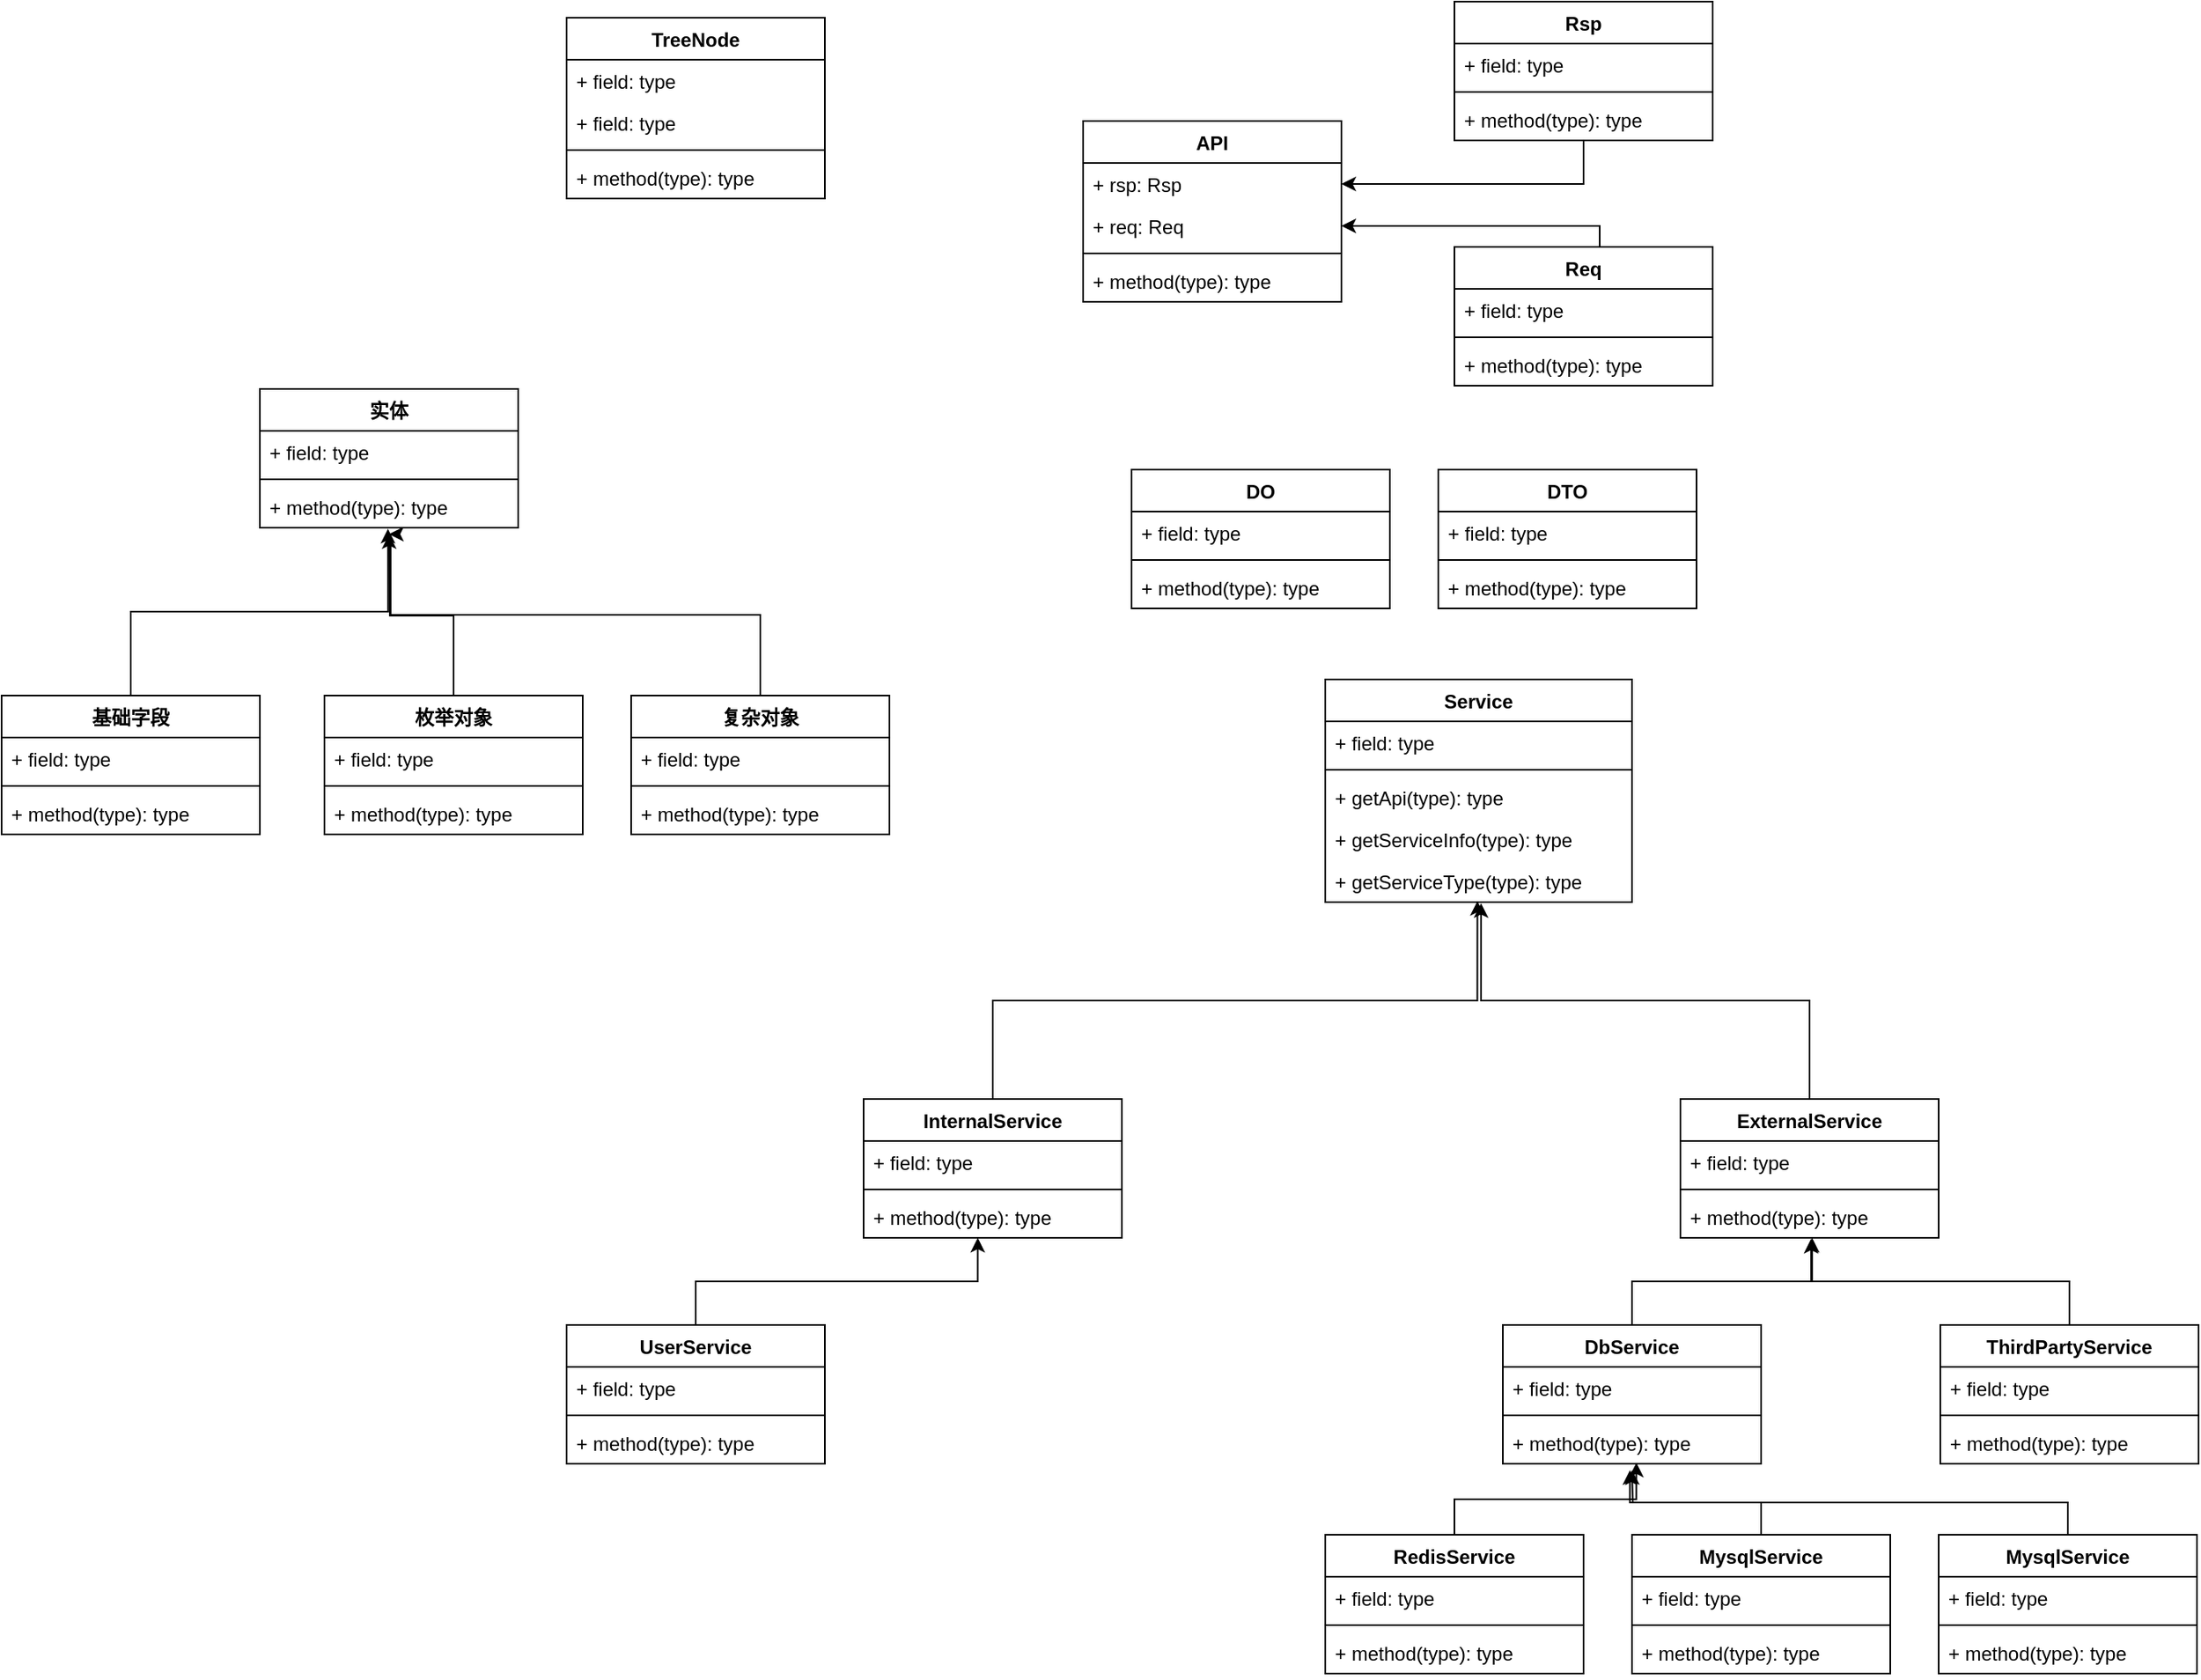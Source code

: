 <mxfile version="21.4.0" type="github" pages="2">
  <diagram id="C5RBs43oDa-KdzZeNtuy" name="Page-1">
    <mxGraphModel dx="2571" dy="911" grid="1" gridSize="10" guides="1" tooltips="1" connect="1" arrows="1" fold="1" page="1" pageScale="1" pageWidth="827" pageHeight="1169" math="0" shadow="0">
      <root>
        <mxCell id="WIyWlLk6GJQsqaUBKTNV-0" />
        <mxCell id="WIyWlLk6GJQsqaUBKTNV-1" parent="WIyWlLk6GJQsqaUBKTNV-0" />
        <mxCell id="M54eNNnaTNe_O9hZ-aQh-4" value="实体" style="swimlane;fontStyle=1;align=center;verticalAlign=top;childLayout=stackLayout;horizontal=1;startSize=26;horizontalStack=0;resizeParent=1;resizeParentMax=0;resizeLast=0;collapsible=1;marginBottom=0;whiteSpace=wrap;html=1;" vertex="1" parent="WIyWlLk6GJQsqaUBKTNV-1">
          <mxGeometry x="40" y="270" width="160" height="86" as="geometry" />
        </mxCell>
        <mxCell id="M54eNNnaTNe_O9hZ-aQh-5" value="+ field: type" style="text;strokeColor=none;fillColor=none;align=left;verticalAlign=top;spacingLeft=4;spacingRight=4;overflow=hidden;rotatable=0;points=[[0,0.5],[1,0.5]];portConstraint=eastwest;whiteSpace=wrap;html=1;" vertex="1" parent="M54eNNnaTNe_O9hZ-aQh-4">
          <mxGeometry y="26" width="160" height="26" as="geometry" />
        </mxCell>
        <mxCell id="M54eNNnaTNe_O9hZ-aQh-6" value="" style="line;strokeWidth=1;fillColor=none;align=left;verticalAlign=middle;spacingTop=-1;spacingLeft=3;spacingRight=3;rotatable=0;labelPosition=right;points=[];portConstraint=eastwest;strokeColor=inherit;" vertex="1" parent="M54eNNnaTNe_O9hZ-aQh-4">
          <mxGeometry y="52" width="160" height="8" as="geometry" />
        </mxCell>
        <mxCell id="M54eNNnaTNe_O9hZ-aQh-7" value="+ method(type): type" style="text;strokeColor=none;fillColor=none;align=left;verticalAlign=top;spacingLeft=4;spacingRight=4;overflow=hidden;rotatable=0;points=[[0,0.5],[1,0.5]];portConstraint=eastwest;whiteSpace=wrap;html=1;" vertex="1" parent="M54eNNnaTNe_O9hZ-aQh-4">
          <mxGeometry y="60" width="160" height="26" as="geometry" />
        </mxCell>
        <mxCell id="M54eNNnaTNe_O9hZ-aQh-26" style="edgeStyle=orthogonalEdgeStyle;rounded=0;orthogonalLoop=1;jettySize=auto;html=1;entryX=0.496;entryY=1.026;entryDx=0;entryDy=0;entryPerimeter=0;" edge="1" parent="WIyWlLk6GJQsqaUBKTNV-1" source="M54eNNnaTNe_O9hZ-aQh-8" target="M54eNNnaTNe_O9hZ-aQh-7">
          <mxGeometry relative="1" as="geometry" />
        </mxCell>
        <mxCell id="M54eNNnaTNe_O9hZ-aQh-8" value="基础字段" style="swimlane;fontStyle=1;align=center;verticalAlign=top;childLayout=stackLayout;horizontal=1;startSize=26;horizontalStack=0;resizeParent=1;resizeParentMax=0;resizeLast=0;collapsible=1;marginBottom=0;whiteSpace=wrap;html=1;" vertex="1" parent="WIyWlLk6GJQsqaUBKTNV-1">
          <mxGeometry x="-120" y="460" width="160" height="86" as="geometry" />
        </mxCell>
        <mxCell id="M54eNNnaTNe_O9hZ-aQh-9" value="+ field: type" style="text;strokeColor=none;fillColor=none;align=left;verticalAlign=top;spacingLeft=4;spacingRight=4;overflow=hidden;rotatable=0;points=[[0,0.5],[1,0.5]];portConstraint=eastwest;whiteSpace=wrap;html=1;" vertex="1" parent="M54eNNnaTNe_O9hZ-aQh-8">
          <mxGeometry y="26" width="160" height="26" as="geometry" />
        </mxCell>
        <mxCell id="M54eNNnaTNe_O9hZ-aQh-10" value="" style="line;strokeWidth=1;fillColor=none;align=left;verticalAlign=middle;spacingTop=-1;spacingLeft=3;spacingRight=3;rotatable=0;labelPosition=right;points=[];portConstraint=eastwest;strokeColor=inherit;" vertex="1" parent="M54eNNnaTNe_O9hZ-aQh-8">
          <mxGeometry y="52" width="160" height="8" as="geometry" />
        </mxCell>
        <mxCell id="M54eNNnaTNe_O9hZ-aQh-11" value="+ method(type): type" style="text;strokeColor=none;fillColor=none;align=left;verticalAlign=top;spacingLeft=4;spacingRight=4;overflow=hidden;rotatable=0;points=[[0,0.5],[1,0.5]];portConstraint=eastwest;whiteSpace=wrap;html=1;" vertex="1" parent="M54eNNnaTNe_O9hZ-aQh-8">
          <mxGeometry y="60" width="160" height="26" as="geometry" />
        </mxCell>
        <mxCell id="M54eNNnaTNe_O9hZ-aQh-27" style="edgeStyle=orthogonalEdgeStyle;rounded=0;orthogonalLoop=1;jettySize=auto;html=1;" edge="1" parent="WIyWlLk6GJQsqaUBKTNV-1" source="M54eNNnaTNe_O9hZ-aQh-12">
          <mxGeometry relative="1" as="geometry">
            <mxPoint x="120" y="360" as="targetPoint" />
          </mxGeometry>
        </mxCell>
        <mxCell id="M54eNNnaTNe_O9hZ-aQh-12" value="枚举对象" style="swimlane;fontStyle=1;align=center;verticalAlign=top;childLayout=stackLayout;horizontal=1;startSize=26;horizontalStack=0;resizeParent=1;resizeParentMax=0;resizeLast=0;collapsible=1;marginBottom=0;whiteSpace=wrap;html=1;" vertex="1" parent="WIyWlLk6GJQsqaUBKTNV-1">
          <mxGeometry x="80" y="460" width="160" height="86" as="geometry" />
        </mxCell>
        <mxCell id="M54eNNnaTNe_O9hZ-aQh-13" value="+ field: type" style="text;strokeColor=none;fillColor=none;align=left;verticalAlign=top;spacingLeft=4;spacingRight=4;overflow=hidden;rotatable=0;points=[[0,0.5],[1,0.5]];portConstraint=eastwest;whiteSpace=wrap;html=1;" vertex="1" parent="M54eNNnaTNe_O9hZ-aQh-12">
          <mxGeometry y="26" width="160" height="26" as="geometry" />
        </mxCell>
        <mxCell id="M54eNNnaTNe_O9hZ-aQh-14" value="" style="line;strokeWidth=1;fillColor=none;align=left;verticalAlign=middle;spacingTop=-1;spacingLeft=3;spacingRight=3;rotatable=0;labelPosition=right;points=[];portConstraint=eastwest;strokeColor=inherit;" vertex="1" parent="M54eNNnaTNe_O9hZ-aQh-12">
          <mxGeometry y="52" width="160" height="8" as="geometry" />
        </mxCell>
        <mxCell id="M54eNNnaTNe_O9hZ-aQh-15" value="+ method(type): type" style="text;strokeColor=none;fillColor=none;align=left;verticalAlign=top;spacingLeft=4;spacingRight=4;overflow=hidden;rotatable=0;points=[[0,0.5],[1,0.5]];portConstraint=eastwest;whiteSpace=wrap;html=1;" vertex="1" parent="M54eNNnaTNe_O9hZ-aQh-12">
          <mxGeometry y="60" width="160" height="26" as="geometry" />
        </mxCell>
        <mxCell id="M54eNNnaTNe_O9hZ-aQh-28" style="edgeStyle=orthogonalEdgeStyle;rounded=0;orthogonalLoop=1;jettySize=auto;html=1;" edge="1" parent="WIyWlLk6GJQsqaUBKTNV-1" source="M54eNNnaTNe_O9hZ-aQh-16">
          <mxGeometry relative="1" as="geometry">
            <mxPoint x="120" y="360" as="targetPoint" />
            <Array as="points">
              <mxPoint x="350" y="410" />
              <mxPoint x="121" y="410" />
            </Array>
          </mxGeometry>
        </mxCell>
        <mxCell id="M54eNNnaTNe_O9hZ-aQh-16" value="复杂对象" style="swimlane;fontStyle=1;align=center;verticalAlign=top;childLayout=stackLayout;horizontal=1;startSize=26;horizontalStack=0;resizeParent=1;resizeParentMax=0;resizeLast=0;collapsible=1;marginBottom=0;whiteSpace=wrap;html=1;" vertex="1" parent="WIyWlLk6GJQsqaUBKTNV-1">
          <mxGeometry x="270" y="460" width="160" height="86" as="geometry" />
        </mxCell>
        <mxCell id="M54eNNnaTNe_O9hZ-aQh-17" value="+ field: type" style="text;strokeColor=none;fillColor=none;align=left;verticalAlign=top;spacingLeft=4;spacingRight=4;overflow=hidden;rotatable=0;points=[[0,0.5],[1,0.5]];portConstraint=eastwest;whiteSpace=wrap;html=1;" vertex="1" parent="M54eNNnaTNe_O9hZ-aQh-16">
          <mxGeometry y="26" width="160" height="26" as="geometry" />
        </mxCell>
        <mxCell id="M54eNNnaTNe_O9hZ-aQh-18" value="" style="line;strokeWidth=1;fillColor=none;align=left;verticalAlign=middle;spacingTop=-1;spacingLeft=3;spacingRight=3;rotatable=0;labelPosition=right;points=[];portConstraint=eastwest;strokeColor=inherit;" vertex="1" parent="M54eNNnaTNe_O9hZ-aQh-16">
          <mxGeometry y="52" width="160" height="8" as="geometry" />
        </mxCell>
        <mxCell id="M54eNNnaTNe_O9hZ-aQh-19" value="+ method(type): type" style="text;strokeColor=none;fillColor=none;align=left;verticalAlign=top;spacingLeft=4;spacingRight=4;overflow=hidden;rotatable=0;points=[[0,0.5],[1,0.5]];portConstraint=eastwest;whiteSpace=wrap;html=1;" vertex="1" parent="M54eNNnaTNe_O9hZ-aQh-16">
          <mxGeometry y="60" width="160" height="26" as="geometry" />
        </mxCell>
        <mxCell id="M54eNNnaTNe_O9hZ-aQh-109" style="edgeStyle=orthogonalEdgeStyle;rounded=0;orthogonalLoop=1;jettySize=auto;html=1;entryX=1;entryY=0.5;entryDx=0;entryDy=0;" edge="1" parent="WIyWlLk6GJQsqaUBKTNV-1" source="M54eNNnaTNe_O9hZ-aQh-30" target="M54eNNnaTNe_O9hZ-aQh-52">
          <mxGeometry relative="1" as="geometry" />
        </mxCell>
        <mxCell id="M54eNNnaTNe_O9hZ-aQh-30" value="Rsp" style="swimlane;fontStyle=1;align=center;verticalAlign=top;childLayout=stackLayout;horizontal=1;startSize=26;horizontalStack=0;resizeParent=1;resizeParentMax=0;resizeLast=0;collapsible=1;marginBottom=0;whiteSpace=wrap;html=1;" vertex="1" parent="WIyWlLk6GJQsqaUBKTNV-1">
          <mxGeometry x="780" y="30" width="160" height="86" as="geometry" />
        </mxCell>
        <mxCell id="M54eNNnaTNe_O9hZ-aQh-31" value="+ field: type" style="text;strokeColor=none;fillColor=none;align=left;verticalAlign=top;spacingLeft=4;spacingRight=4;overflow=hidden;rotatable=0;points=[[0,0.5],[1,0.5]];portConstraint=eastwest;whiteSpace=wrap;html=1;" vertex="1" parent="M54eNNnaTNe_O9hZ-aQh-30">
          <mxGeometry y="26" width="160" height="26" as="geometry" />
        </mxCell>
        <mxCell id="M54eNNnaTNe_O9hZ-aQh-32" value="" style="line;strokeWidth=1;fillColor=none;align=left;verticalAlign=middle;spacingTop=-1;spacingLeft=3;spacingRight=3;rotatable=0;labelPosition=right;points=[];portConstraint=eastwest;strokeColor=inherit;" vertex="1" parent="M54eNNnaTNe_O9hZ-aQh-30">
          <mxGeometry y="52" width="160" height="8" as="geometry" />
        </mxCell>
        <mxCell id="M54eNNnaTNe_O9hZ-aQh-33" value="+ method(type): type" style="text;strokeColor=none;fillColor=none;align=left;verticalAlign=top;spacingLeft=4;spacingRight=4;overflow=hidden;rotatable=0;points=[[0,0.5],[1,0.5]];portConstraint=eastwest;whiteSpace=wrap;html=1;" vertex="1" parent="M54eNNnaTNe_O9hZ-aQh-30">
          <mxGeometry y="60" width="160" height="26" as="geometry" />
        </mxCell>
        <mxCell id="M54eNNnaTNe_O9hZ-aQh-34" value="DO" style="swimlane;fontStyle=1;align=center;verticalAlign=top;childLayout=stackLayout;horizontal=1;startSize=26;horizontalStack=0;resizeParent=1;resizeParentMax=0;resizeLast=0;collapsible=1;marginBottom=0;whiteSpace=wrap;html=1;" vertex="1" parent="WIyWlLk6GJQsqaUBKTNV-1">
          <mxGeometry x="580" y="320" width="160" height="86" as="geometry" />
        </mxCell>
        <mxCell id="M54eNNnaTNe_O9hZ-aQh-35" value="+ field: type" style="text;strokeColor=none;fillColor=none;align=left;verticalAlign=top;spacingLeft=4;spacingRight=4;overflow=hidden;rotatable=0;points=[[0,0.5],[1,0.5]];portConstraint=eastwest;whiteSpace=wrap;html=1;" vertex="1" parent="M54eNNnaTNe_O9hZ-aQh-34">
          <mxGeometry y="26" width="160" height="26" as="geometry" />
        </mxCell>
        <mxCell id="M54eNNnaTNe_O9hZ-aQh-36" value="" style="line;strokeWidth=1;fillColor=none;align=left;verticalAlign=middle;spacingTop=-1;spacingLeft=3;spacingRight=3;rotatable=0;labelPosition=right;points=[];portConstraint=eastwest;strokeColor=inherit;" vertex="1" parent="M54eNNnaTNe_O9hZ-aQh-34">
          <mxGeometry y="52" width="160" height="8" as="geometry" />
        </mxCell>
        <mxCell id="M54eNNnaTNe_O9hZ-aQh-37" value="+ method(type): type" style="text;strokeColor=none;fillColor=none;align=left;verticalAlign=top;spacingLeft=4;spacingRight=4;overflow=hidden;rotatable=0;points=[[0,0.5],[1,0.5]];portConstraint=eastwest;whiteSpace=wrap;html=1;" vertex="1" parent="M54eNNnaTNe_O9hZ-aQh-34">
          <mxGeometry y="60" width="160" height="26" as="geometry" />
        </mxCell>
        <mxCell id="M54eNNnaTNe_O9hZ-aQh-38" value="DTO" style="swimlane;fontStyle=1;align=center;verticalAlign=top;childLayout=stackLayout;horizontal=1;startSize=26;horizontalStack=0;resizeParent=1;resizeParentMax=0;resizeLast=0;collapsible=1;marginBottom=0;whiteSpace=wrap;html=1;" vertex="1" parent="WIyWlLk6GJQsqaUBKTNV-1">
          <mxGeometry x="770" y="320" width="160" height="86" as="geometry" />
        </mxCell>
        <mxCell id="M54eNNnaTNe_O9hZ-aQh-39" value="+ field: type" style="text;strokeColor=none;fillColor=none;align=left;verticalAlign=top;spacingLeft=4;spacingRight=4;overflow=hidden;rotatable=0;points=[[0,0.5],[1,0.5]];portConstraint=eastwest;whiteSpace=wrap;html=1;" vertex="1" parent="M54eNNnaTNe_O9hZ-aQh-38">
          <mxGeometry y="26" width="160" height="26" as="geometry" />
        </mxCell>
        <mxCell id="M54eNNnaTNe_O9hZ-aQh-40" value="" style="line;strokeWidth=1;fillColor=none;align=left;verticalAlign=middle;spacingTop=-1;spacingLeft=3;spacingRight=3;rotatable=0;labelPosition=right;points=[];portConstraint=eastwest;strokeColor=inherit;" vertex="1" parent="M54eNNnaTNe_O9hZ-aQh-38">
          <mxGeometry y="52" width="160" height="8" as="geometry" />
        </mxCell>
        <mxCell id="M54eNNnaTNe_O9hZ-aQh-41" value="+ method(type): type" style="text;strokeColor=none;fillColor=none;align=left;verticalAlign=top;spacingLeft=4;spacingRight=4;overflow=hidden;rotatable=0;points=[[0,0.5],[1,0.5]];portConstraint=eastwest;whiteSpace=wrap;html=1;" vertex="1" parent="M54eNNnaTNe_O9hZ-aQh-38">
          <mxGeometry y="60" width="160" height="26" as="geometry" />
        </mxCell>
        <mxCell id="M54eNNnaTNe_O9hZ-aQh-48" value="API" style="swimlane;fontStyle=1;align=center;verticalAlign=top;childLayout=stackLayout;horizontal=1;startSize=26;horizontalStack=0;resizeParent=1;resizeParentMax=0;resizeLast=0;collapsible=1;marginBottom=0;whiteSpace=wrap;html=1;" vertex="1" parent="WIyWlLk6GJQsqaUBKTNV-1">
          <mxGeometry x="550" y="104" width="160" height="112" as="geometry" />
        </mxCell>
        <mxCell id="M54eNNnaTNe_O9hZ-aQh-52" value="+ rsp: Rsp" style="text;strokeColor=none;fillColor=none;align=left;verticalAlign=top;spacingLeft=4;spacingRight=4;overflow=hidden;rotatable=0;points=[[0,0.5],[1,0.5]];portConstraint=eastwest;whiteSpace=wrap;html=1;" vertex="1" parent="M54eNNnaTNe_O9hZ-aQh-48">
          <mxGeometry y="26" width="160" height="26" as="geometry" />
        </mxCell>
        <mxCell id="M54eNNnaTNe_O9hZ-aQh-49" value="+ req: Req" style="text;strokeColor=none;fillColor=none;align=left;verticalAlign=top;spacingLeft=4;spacingRight=4;overflow=hidden;rotatable=0;points=[[0,0.5],[1,0.5]];portConstraint=eastwest;whiteSpace=wrap;html=1;" vertex="1" parent="M54eNNnaTNe_O9hZ-aQh-48">
          <mxGeometry y="52" width="160" height="26" as="geometry" />
        </mxCell>
        <mxCell id="M54eNNnaTNe_O9hZ-aQh-50" value="" style="line;strokeWidth=1;fillColor=none;align=left;verticalAlign=middle;spacingTop=-1;spacingLeft=3;spacingRight=3;rotatable=0;labelPosition=right;points=[];portConstraint=eastwest;strokeColor=inherit;" vertex="1" parent="M54eNNnaTNe_O9hZ-aQh-48">
          <mxGeometry y="78" width="160" height="8" as="geometry" />
        </mxCell>
        <mxCell id="M54eNNnaTNe_O9hZ-aQh-51" value="+ method(type): type" style="text;strokeColor=none;fillColor=none;align=left;verticalAlign=top;spacingLeft=4;spacingRight=4;overflow=hidden;rotatable=0;points=[[0,0.5],[1,0.5]];portConstraint=eastwest;whiteSpace=wrap;html=1;" vertex="1" parent="M54eNNnaTNe_O9hZ-aQh-48">
          <mxGeometry y="86" width="160" height="26" as="geometry" />
        </mxCell>
        <mxCell id="M54eNNnaTNe_O9hZ-aQh-53" value="TreeNode" style="swimlane;fontStyle=1;align=center;verticalAlign=top;childLayout=stackLayout;horizontal=1;startSize=26;horizontalStack=0;resizeParent=1;resizeParentMax=0;resizeLast=0;collapsible=1;marginBottom=0;whiteSpace=wrap;html=1;" vertex="1" parent="WIyWlLk6GJQsqaUBKTNV-1">
          <mxGeometry x="230" y="40" width="160" height="112" as="geometry" />
        </mxCell>
        <mxCell id="M54eNNnaTNe_O9hZ-aQh-54" value="+ field: type" style="text;strokeColor=none;fillColor=none;align=left;verticalAlign=top;spacingLeft=4;spacingRight=4;overflow=hidden;rotatable=0;points=[[0,0.5],[1,0.5]];portConstraint=eastwest;whiteSpace=wrap;html=1;" vertex="1" parent="M54eNNnaTNe_O9hZ-aQh-53">
          <mxGeometry y="26" width="160" height="26" as="geometry" />
        </mxCell>
        <mxCell id="M54eNNnaTNe_O9hZ-aQh-55" value="+ field: type" style="text;strokeColor=none;fillColor=none;align=left;verticalAlign=top;spacingLeft=4;spacingRight=4;overflow=hidden;rotatable=0;points=[[0,0.5],[1,0.5]];portConstraint=eastwest;whiteSpace=wrap;html=1;" vertex="1" parent="M54eNNnaTNe_O9hZ-aQh-53">
          <mxGeometry y="52" width="160" height="26" as="geometry" />
        </mxCell>
        <mxCell id="M54eNNnaTNe_O9hZ-aQh-56" value="" style="line;strokeWidth=1;fillColor=none;align=left;verticalAlign=middle;spacingTop=-1;spacingLeft=3;spacingRight=3;rotatable=0;labelPosition=right;points=[];portConstraint=eastwest;strokeColor=inherit;" vertex="1" parent="M54eNNnaTNe_O9hZ-aQh-53">
          <mxGeometry y="78" width="160" height="8" as="geometry" />
        </mxCell>
        <mxCell id="M54eNNnaTNe_O9hZ-aQh-57" value="+ method(type): type" style="text;strokeColor=none;fillColor=none;align=left;verticalAlign=top;spacingLeft=4;spacingRight=4;overflow=hidden;rotatable=0;points=[[0,0.5],[1,0.5]];portConstraint=eastwest;whiteSpace=wrap;html=1;" vertex="1" parent="M54eNNnaTNe_O9hZ-aQh-53">
          <mxGeometry y="86" width="160" height="26" as="geometry" />
        </mxCell>
        <mxCell id="M54eNNnaTNe_O9hZ-aQh-115" style="edgeStyle=orthogonalEdgeStyle;rounded=0;orthogonalLoop=1;jettySize=auto;html=1;entryX=1;entryY=0.5;entryDx=0;entryDy=0;" edge="1" parent="WIyWlLk6GJQsqaUBKTNV-1" source="M54eNNnaTNe_O9hZ-aQh-58" target="M54eNNnaTNe_O9hZ-aQh-49">
          <mxGeometry relative="1" as="geometry">
            <Array as="points">
              <mxPoint x="870" y="169" />
            </Array>
          </mxGeometry>
        </mxCell>
        <mxCell id="M54eNNnaTNe_O9hZ-aQh-58" value="Req" style="swimlane;fontStyle=1;align=center;verticalAlign=top;childLayout=stackLayout;horizontal=1;startSize=26;horizontalStack=0;resizeParent=1;resizeParentMax=0;resizeLast=0;collapsible=1;marginBottom=0;whiteSpace=wrap;html=1;" vertex="1" parent="WIyWlLk6GJQsqaUBKTNV-1">
          <mxGeometry x="780" y="182" width="160" height="86" as="geometry" />
        </mxCell>
        <mxCell id="M54eNNnaTNe_O9hZ-aQh-59" value="+ field: type" style="text;strokeColor=none;fillColor=none;align=left;verticalAlign=top;spacingLeft=4;spacingRight=4;overflow=hidden;rotatable=0;points=[[0,0.5],[1,0.5]];portConstraint=eastwest;whiteSpace=wrap;html=1;" vertex="1" parent="M54eNNnaTNe_O9hZ-aQh-58">
          <mxGeometry y="26" width="160" height="26" as="geometry" />
        </mxCell>
        <mxCell id="M54eNNnaTNe_O9hZ-aQh-60" value="" style="line;strokeWidth=1;fillColor=none;align=left;verticalAlign=middle;spacingTop=-1;spacingLeft=3;spacingRight=3;rotatable=0;labelPosition=right;points=[];portConstraint=eastwest;strokeColor=inherit;" vertex="1" parent="M54eNNnaTNe_O9hZ-aQh-58">
          <mxGeometry y="52" width="160" height="8" as="geometry" />
        </mxCell>
        <mxCell id="M54eNNnaTNe_O9hZ-aQh-61" value="+ method(type): type" style="text;strokeColor=none;fillColor=none;align=left;verticalAlign=top;spacingLeft=4;spacingRight=4;overflow=hidden;rotatable=0;points=[[0,0.5],[1,0.5]];portConstraint=eastwest;whiteSpace=wrap;html=1;" vertex="1" parent="M54eNNnaTNe_O9hZ-aQh-58">
          <mxGeometry y="60" width="160" height="26" as="geometry" />
        </mxCell>
        <mxCell id="M54eNNnaTNe_O9hZ-aQh-62" value="Service" style="swimlane;fontStyle=1;align=center;verticalAlign=top;childLayout=stackLayout;horizontal=1;startSize=26;horizontalStack=0;resizeParent=1;resizeParentMax=0;resizeLast=0;collapsible=1;marginBottom=0;whiteSpace=wrap;html=1;" vertex="1" parent="WIyWlLk6GJQsqaUBKTNV-1">
          <mxGeometry x="700" y="450" width="190" height="138" as="geometry" />
        </mxCell>
        <mxCell id="M54eNNnaTNe_O9hZ-aQh-63" value="+ field: type" style="text;strokeColor=none;fillColor=none;align=left;verticalAlign=top;spacingLeft=4;spacingRight=4;overflow=hidden;rotatable=0;points=[[0,0.5],[1,0.5]];portConstraint=eastwest;whiteSpace=wrap;html=1;" vertex="1" parent="M54eNNnaTNe_O9hZ-aQh-62">
          <mxGeometry y="26" width="190" height="26" as="geometry" />
        </mxCell>
        <mxCell id="M54eNNnaTNe_O9hZ-aQh-64" value="" style="line;strokeWidth=1;fillColor=none;align=left;verticalAlign=middle;spacingTop=-1;spacingLeft=3;spacingRight=3;rotatable=0;labelPosition=right;points=[];portConstraint=eastwest;strokeColor=inherit;" vertex="1" parent="M54eNNnaTNe_O9hZ-aQh-62">
          <mxGeometry y="52" width="190" height="8" as="geometry" />
        </mxCell>
        <mxCell id="M54eNNnaTNe_O9hZ-aQh-76" value="+ getApi(type): type" style="text;strokeColor=none;fillColor=none;align=left;verticalAlign=top;spacingLeft=4;spacingRight=4;overflow=hidden;rotatable=0;points=[[0,0.5],[1,0.5]];portConstraint=eastwest;whiteSpace=wrap;html=1;" vertex="1" parent="M54eNNnaTNe_O9hZ-aQh-62">
          <mxGeometry y="60" width="190" height="26" as="geometry" />
        </mxCell>
        <mxCell id="M54eNNnaTNe_O9hZ-aQh-99" value="+ getServiceInfo(type): type" style="text;strokeColor=none;fillColor=none;align=left;verticalAlign=top;spacingLeft=4;spacingRight=4;overflow=hidden;rotatable=0;points=[[0,0.5],[1,0.5]];portConstraint=eastwest;whiteSpace=wrap;html=1;" vertex="1" parent="M54eNNnaTNe_O9hZ-aQh-62">
          <mxGeometry y="86" width="190" height="26" as="geometry" />
        </mxCell>
        <mxCell id="M54eNNnaTNe_O9hZ-aQh-65" value="+ getServiceType(type): type" style="text;strokeColor=none;fillColor=none;align=left;verticalAlign=top;spacingLeft=4;spacingRight=4;overflow=hidden;rotatable=0;points=[[0,0.5],[1,0.5]];portConstraint=eastwest;whiteSpace=wrap;html=1;" vertex="1" parent="M54eNNnaTNe_O9hZ-aQh-62">
          <mxGeometry y="112" width="190" height="26" as="geometry" />
        </mxCell>
        <mxCell id="M54eNNnaTNe_O9hZ-aQh-75" style="edgeStyle=orthogonalEdgeStyle;rounded=0;orthogonalLoop=1;jettySize=auto;html=1;entryX=0.508;entryY=1.026;entryDx=0;entryDy=0;entryPerimeter=0;" edge="1" parent="WIyWlLk6GJQsqaUBKTNV-1" source="M54eNNnaTNe_O9hZ-aQh-66" target="M54eNNnaTNe_O9hZ-aQh-65">
          <mxGeometry relative="1" as="geometry" />
        </mxCell>
        <mxCell id="M54eNNnaTNe_O9hZ-aQh-66" value="ExternalService" style="swimlane;fontStyle=1;align=center;verticalAlign=top;childLayout=stackLayout;horizontal=1;startSize=26;horizontalStack=0;resizeParent=1;resizeParentMax=0;resizeLast=0;collapsible=1;marginBottom=0;whiteSpace=wrap;html=1;" vertex="1" parent="WIyWlLk6GJQsqaUBKTNV-1">
          <mxGeometry x="920" y="710" width="160" height="86" as="geometry" />
        </mxCell>
        <mxCell id="M54eNNnaTNe_O9hZ-aQh-67" value="+ field: type" style="text;strokeColor=none;fillColor=none;align=left;verticalAlign=top;spacingLeft=4;spacingRight=4;overflow=hidden;rotatable=0;points=[[0,0.5],[1,0.5]];portConstraint=eastwest;whiteSpace=wrap;html=1;" vertex="1" parent="M54eNNnaTNe_O9hZ-aQh-66">
          <mxGeometry y="26" width="160" height="26" as="geometry" />
        </mxCell>
        <mxCell id="M54eNNnaTNe_O9hZ-aQh-68" value="" style="line;strokeWidth=1;fillColor=none;align=left;verticalAlign=middle;spacingTop=-1;spacingLeft=3;spacingRight=3;rotatable=0;labelPosition=right;points=[];portConstraint=eastwest;strokeColor=inherit;" vertex="1" parent="M54eNNnaTNe_O9hZ-aQh-66">
          <mxGeometry y="52" width="160" height="8" as="geometry" />
        </mxCell>
        <mxCell id="M54eNNnaTNe_O9hZ-aQh-69" value="+ method(type): type" style="text;strokeColor=none;fillColor=none;align=left;verticalAlign=top;spacingLeft=4;spacingRight=4;overflow=hidden;rotatable=0;points=[[0,0.5],[1,0.5]];portConstraint=eastwest;whiteSpace=wrap;html=1;" vertex="1" parent="M54eNNnaTNe_O9hZ-aQh-66">
          <mxGeometry y="60" width="160" height="26" as="geometry" />
        </mxCell>
        <mxCell id="M54eNNnaTNe_O9hZ-aQh-74" style="edgeStyle=orthogonalEdgeStyle;rounded=0;orthogonalLoop=1;jettySize=auto;html=1;entryX=0.496;entryY=0.974;entryDx=0;entryDy=0;entryPerimeter=0;" edge="1" parent="WIyWlLk6GJQsqaUBKTNV-1" source="M54eNNnaTNe_O9hZ-aQh-70" target="M54eNNnaTNe_O9hZ-aQh-65">
          <mxGeometry relative="1" as="geometry" />
        </mxCell>
        <mxCell id="M54eNNnaTNe_O9hZ-aQh-70" value="InternalService" style="swimlane;fontStyle=1;align=center;verticalAlign=top;childLayout=stackLayout;horizontal=1;startSize=26;horizontalStack=0;resizeParent=1;resizeParentMax=0;resizeLast=0;collapsible=1;marginBottom=0;whiteSpace=wrap;html=1;" vertex="1" parent="WIyWlLk6GJQsqaUBKTNV-1">
          <mxGeometry x="414" y="710" width="160" height="86" as="geometry" />
        </mxCell>
        <mxCell id="M54eNNnaTNe_O9hZ-aQh-71" value="+ field: type" style="text;strokeColor=none;fillColor=none;align=left;verticalAlign=top;spacingLeft=4;spacingRight=4;overflow=hidden;rotatable=0;points=[[0,0.5],[1,0.5]];portConstraint=eastwest;whiteSpace=wrap;html=1;" vertex="1" parent="M54eNNnaTNe_O9hZ-aQh-70">
          <mxGeometry y="26" width="160" height="26" as="geometry" />
        </mxCell>
        <mxCell id="M54eNNnaTNe_O9hZ-aQh-72" value="" style="line;strokeWidth=1;fillColor=none;align=left;verticalAlign=middle;spacingTop=-1;spacingLeft=3;spacingRight=3;rotatable=0;labelPosition=right;points=[];portConstraint=eastwest;strokeColor=inherit;" vertex="1" parent="M54eNNnaTNe_O9hZ-aQh-70">
          <mxGeometry y="52" width="160" height="8" as="geometry" />
        </mxCell>
        <mxCell id="M54eNNnaTNe_O9hZ-aQh-73" value="+ method(type): type" style="text;strokeColor=none;fillColor=none;align=left;verticalAlign=top;spacingLeft=4;spacingRight=4;overflow=hidden;rotatable=0;points=[[0,0.5],[1,0.5]];portConstraint=eastwest;whiteSpace=wrap;html=1;" vertex="1" parent="M54eNNnaTNe_O9hZ-aQh-70">
          <mxGeometry y="60" width="160" height="26" as="geometry" />
        </mxCell>
        <mxCell id="M54eNNnaTNe_O9hZ-aQh-85" style="edgeStyle=orthogonalEdgeStyle;rounded=0;orthogonalLoop=1;jettySize=auto;html=1;entryX=0.51;entryY=1;entryDx=0;entryDy=0;entryPerimeter=0;" edge="1" parent="WIyWlLk6GJQsqaUBKTNV-1" source="M54eNNnaTNe_O9hZ-aQh-77" target="M54eNNnaTNe_O9hZ-aQh-69">
          <mxGeometry relative="1" as="geometry" />
        </mxCell>
        <mxCell id="M54eNNnaTNe_O9hZ-aQh-77" value="DbService" style="swimlane;fontStyle=1;align=center;verticalAlign=top;childLayout=stackLayout;horizontal=1;startSize=26;horizontalStack=0;resizeParent=1;resizeParentMax=0;resizeLast=0;collapsible=1;marginBottom=0;whiteSpace=wrap;html=1;" vertex="1" parent="WIyWlLk6GJQsqaUBKTNV-1">
          <mxGeometry x="810" y="850" width="160" height="86" as="geometry" />
        </mxCell>
        <mxCell id="M54eNNnaTNe_O9hZ-aQh-78" value="+ field: type" style="text;strokeColor=none;fillColor=none;align=left;verticalAlign=top;spacingLeft=4;spacingRight=4;overflow=hidden;rotatable=0;points=[[0,0.5],[1,0.5]];portConstraint=eastwest;whiteSpace=wrap;html=1;" vertex="1" parent="M54eNNnaTNe_O9hZ-aQh-77">
          <mxGeometry y="26" width="160" height="26" as="geometry" />
        </mxCell>
        <mxCell id="M54eNNnaTNe_O9hZ-aQh-79" value="" style="line;strokeWidth=1;fillColor=none;align=left;verticalAlign=middle;spacingTop=-1;spacingLeft=3;spacingRight=3;rotatable=0;labelPosition=right;points=[];portConstraint=eastwest;strokeColor=inherit;" vertex="1" parent="M54eNNnaTNe_O9hZ-aQh-77">
          <mxGeometry y="52" width="160" height="8" as="geometry" />
        </mxCell>
        <mxCell id="M54eNNnaTNe_O9hZ-aQh-80" value="+ method(type): type" style="text;strokeColor=none;fillColor=none;align=left;verticalAlign=top;spacingLeft=4;spacingRight=4;overflow=hidden;rotatable=0;points=[[0,0.5],[1,0.5]];portConstraint=eastwest;whiteSpace=wrap;html=1;" vertex="1" parent="M54eNNnaTNe_O9hZ-aQh-77">
          <mxGeometry y="60" width="160" height="26" as="geometry" />
        </mxCell>
        <mxCell id="M54eNNnaTNe_O9hZ-aQh-86" style="edgeStyle=orthogonalEdgeStyle;rounded=0;orthogonalLoop=1;jettySize=auto;html=1;entryX=0.506;entryY=1.026;entryDx=0;entryDy=0;entryPerimeter=0;" edge="1" parent="WIyWlLk6GJQsqaUBKTNV-1" source="M54eNNnaTNe_O9hZ-aQh-81" target="M54eNNnaTNe_O9hZ-aQh-69">
          <mxGeometry relative="1" as="geometry" />
        </mxCell>
        <mxCell id="M54eNNnaTNe_O9hZ-aQh-81" value="ThirdPartyService" style="swimlane;fontStyle=1;align=center;verticalAlign=top;childLayout=stackLayout;horizontal=1;startSize=26;horizontalStack=0;resizeParent=1;resizeParentMax=0;resizeLast=0;collapsible=1;marginBottom=0;whiteSpace=wrap;html=1;" vertex="1" parent="WIyWlLk6GJQsqaUBKTNV-1">
          <mxGeometry x="1081" y="850" width="160" height="86" as="geometry" />
        </mxCell>
        <mxCell id="M54eNNnaTNe_O9hZ-aQh-82" value="+ field: type" style="text;strokeColor=none;fillColor=none;align=left;verticalAlign=top;spacingLeft=4;spacingRight=4;overflow=hidden;rotatable=0;points=[[0,0.5],[1,0.5]];portConstraint=eastwest;whiteSpace=wrap;html=1;" vertex="1" parent="M54eNNnaTNe_O9hZ-aQh-81">
          <mxGeometry y="26" width="160" height="26" as="geometry" />
        </mxCell>
        <mxCell id="M54eNNnaTNe_O9hZ-aQh-83" value="" style="line;strokeWidth=1;fillColor=none;align=left;verticalAlign=middle;spacingTop=-1;spacingLeft=3;spacingRight=3;rotatable=0;labelPosition=right;points=[];portConstraint=eastwest;strokeColor=inherit;" vertex="1" parent="M54eNNnaTNe_O9hZ-aQh-81">
          <mxGeometry y="52" width="160" height="8" as="geometry" />
        </mxCell>
        <mxCell id="M54eNNnaTNe_O9hZ-aQh-84" value="+ method(type): type" style="text;strokeColor=none;fillColor=none;align=left;verticalAlign=top;spacingLeft=4;spacingRight=4;overflow=hidden;rotatable=0;points=[[0,0.5],[1,0.5]];portConstraint=eastwest;whiteSpace=wrap;html=1;" vertex="1" parent="M54eNNnaTNe_O9hZ-aQh-81">
          <mxGeometry y="60" width="160" height="26" as="geometry" />
        </mxCell>
        <mxCell id="M54eNNnaTNe_O9hZ-aQh-100" style="edgeStyle=orthogonalEdgeStyle;rounded=0;orthogonalLoop=1;jettySize=auto;html=1;entryX=0.517;entryY=0.974;entryDx=0;entryDy=0;entryPerimeter=0;" edge="1" parent="WIyWlLk6GJQsqaUBKTNV-1" source="M54eNNnaTNe_O9hZ-aQh-87" target="M54eNNnaTNe_O9hZ-aQh-80">
          <mxGeometry relative="1" as="geometry" />
        </mxCell>
        <mxCell id="M54eNNnaTNe_O9hZ-aQh-87" value="RedisService" style="swimlane;fontStyle=1;align=center;verticalAlign=top;childLayout=stackLayout;horizontal=1;startSize=26;horizontalStack=0;resizeParent=1;resizeParentMax=0;resizeLast=0;collapsible=1;marginBottom=0;whiteSpace=wrap;html=1;" vertex="1" parent="WIyWlLk6GJQsqaUBKTNV-1">
          <mxGeometry x="700" y="980" width="160" height="86" as="geometry" />
        </mxCell>
        <mxCell id="M54eNNnaTNe_O9hZ-aQh-88" value="+ field: type" style="text;strokeColor=none;fillColor=none;align=left;verticalAlign=top;spacingLeft=4;spacingRight=4;overflow=hidden;rotatable=0;points=[[0,0.5],[1,0.5]];portConstraint=eastwest;whiteSpace=wrap;html=1;" vertex="1" parent="M54eNNnaTNe_O9hZ-aQh-87">
          <mxGeometry y="26" width="160" height="26" as="geometry" />
        </mxCell>
        <mxCell id="M54eNNnaTNe_O9hZ-aQh-89" value="" style="line;strokeWidth=1;fillColor=none;align=left;verticalAlign=middle;spacingTop=-1;spacingLeft=3;spacingRight=3;rotatable=0;labelPosition=right;points=[];portConstraint=eastwest;strokeColor=inherit;" vertex="1" parent="M54eNNnaTNe_O9hZ-aQh-87">
          <mxGeometry y="52" width="160" height="8" as="geometry" />
        </mxCell>
        <mxCell id="M54eNNnaTNe_O9hZ-aQh-90" value="+ method(type): type" style="text;strokeColor=none;fillColor=none;align=left;verticalAlign=top;spacingLeft=4;spacingRight=4;overflow=hidden;rotatable=0;points=[[0,0.5],[1,0.5]];portConstraint=eastwest;whiteSpace=wrap;html=1;" vertex="1" parent="M54eNNnaTNe_O9hZ-aQh-87">
          <mxGeometry y="60" width="160" height="26" as="geometry" />
        </mxCell>
        <mxCell id="M54eNNnaTNe_O9hZ-aQh-101" style="edgeStyle=orthogonalEdgeStyle;rounded=0;orthogonalLoop=1;jettySize=auto;html=1;" edge="1" parent="WIyWlLk6GJQsqaUBKTNV-1" source="M54eNNnaTNe_O9hZ-aQh-91">
          <mxGeometry relative="1" as="geometry">
            <mxPoint x="890" y="940" as="targetPoint" />
          </mxGeometry>
        </mxCell>
        <mxCell id="M54eNNnaTNe_O9hZ-aQh-91" value="MysqlService" style="swimlane;fontStyle=1;align=center;verticalAlign=top;childLayout=stackLayout;horizontal=1;startSize=26;horizontalStack=0;resizeParent=1;resizeParentMax=0;resizeLast=0;collapsible=1;marginBottom=0;whiteSpace=wrap;html=1;" vertex="1" parent="WIyWlLk6GJQsqaUBKTNV-1">
          <mxGeometry x="890" y="980" width="160" height="86" as="geometry" />
        </mxCell>
        <mxCell id="M54eNNnaTNe_O9hZ-aQh-92" value="+ field: type" style="text;strokeColor=none;fillColor=none;align=left;verticalAlign=top;spacingLeft=4;spacingRight=4;overflow=hidden;rotatable=0;points=[[0,0.5],[1,0.5]];portConstraint=eastwest;whiteSpace=wrap;html=1;" vertex="1" parent="M54eNNnaTNe_O9hZ-aQh-91">
          <mxGeometry y="26" width="160" height="26" as="geometry" />
        </mxCell>
        <mxCell id="M54eNNnaTNe_O9hZ-aQh-93" value="" style="line;strokeWidth=1;fillColor=none;align=left;verticalAlign=middle;spacingTop=-1;spacingLeft=3;spacingRight=3;rotatable=0;labelPosition=right;points=[];portConstraint=eastwest;strokeColor=inherit;" vertex="1" parent="M54eNNnaTNe_O9hZ-aQh-91">
          <mxGeometry y="52" width="160" height="8" as="geometry" />
        </mxCell>
        <mxCell id="M54eNNnaTNe_O9hZ-aQh-94" value="+ method(type): type" style="text;strokeColor=none;fillColor=none;align=left;verticalAlign=top;spacingLeft=4;spacingRight=4;overflow=hidden;rotatable=0;points=[[0,0.5],[1,0.5]];portConstraint=eastwest;whiteSpace=wrap;html=1;" vertex="1" parent="M54eNNnaTNe_O9hZ-aQh-91">
          <mxGeometry y="60" width="160" height="26" as="geometry" />
        </mxCell>
        <mxCell id="M54eNNnaTNe_O9hZ-aQh-103" style="edgeStyle=orthogonalEdgeStyle;rounded=0;orthogonalLoop=1;jettySize=auto;html=1;entryX=0.492;entryY=1.154;entryDx=0;entryDy=0;entryPerimeter=0;" edge="1" parent="WIyWlLk6GJQsqaUBKTNV-1" source="M54eNNnaTNe_O9hZ-aQh-95" target="M54eNNnaTNe_O9hZ-aQh-80">
          <mxGeometry relative="1" as="geometry">
            <Array as="points">
              <mxPoint x="1160" y="960" />
              <mxPoint x="889" y="960" />
            </Array>
          </mxGeometry>
        </mxCell>
        <mxCell id="M54eNNnaTNe_O9hZ-aQh-95" value="MysqlService" style="swimlane;fontStyle=1;align=center;verticalAlign=top;childLayout=stackLayout;horizontal=1;startSize=26;horizontalStack=0;resizeParent=1;resizeParentMax=0;resizeLast=0;collapsible=1;marginBottom=0;whiteSpace=wrap;html=1;" vertex="1" parent="WIyWlLk6GJQsqaUBKTNV-1">
          <mxGeometry x="1080" y="980" width="160" height="86" as="geometry" />
        </mxCell>
        <mxCell id="M54eNNnaTNe_O9hZ-aQh-96" value="+ field: type" style="text;strokeColor=none;fillColor=none;align=left;verticalAlign=top;spacingLeft=4;spacingRight=4;overflow=hidden;rotatable=0;points=[[0,0.5],[1,0.5]];portConstraint=eastwest;whiteSpace=wrap;html=1;" vertex="1" parent="M54eNNnaTNe_O9hZ-aQh-95">
          <mxGeometry y="26" width="160" height="26" as="geometry" />
        </mxCell>
        <mxCell id="M54eNNnaTNe_O9hZ-aQh-97" value="" style="line;strokeWidth=1;fillColor=none;align=left;verticalAlign=middle;spacingTop=-1;spacingLeft=3;spacingRight=3;rotatable=0;labelPosition=right;points=[];portConstraint=eastwest;strokeColor=inherit;" vertex="1" parent="M54eNNnaTNe_O9hZ-aQh-95">
          <mxGeometry y="52" width="160" height="8" as="geometry" />
        </mxCell>
        <mxCell id="M54eNNnaTNe_O9hZ-aQh-98" value="+ method(type): type" style="text;strokeColor=none;fillColor=none;align=left;verticalAlign=top;spacingLeft=4;spacingRight=4;overflow=hidden;rotatable=0;points=[[0,0.5],[1,0.5]];portConstraint=eastwest;whiteSpace=wrap;html=1;" vertex="1" parent="M54eNNnaTNe_O9hZ-aQh-95">
          <mxGeometry y="60" width="160" height="26" as="geometry" />
        </mxCell>
        <mxCell id="M54eNNnaTNe_O9hZ-aQh-108" style="edgeStyle=orthogonalEdgeStyle;rounded=0;orthogonalLoop=1;jettySize=auto;html=1;entryX=0.442;entryY=1;entryDx=0;entryDy=0;entryPerimeter=0;" edge="1" parent="WIyWlLk6GJQsqaUBKTNV-1" source="M54eNNnaTNe_O9hZ-aQh-104" target="M54eNNnaTNe_O9hZ-aQh-73">
          <mxGeometry relative="1" as="geometry" />
        </mxCell>
        <mxCell id="M54eNNnaTNe_O9hZ-aQh-104" value="UserService" style="swimlane;fontStyle=1;align=center;verticalAlign=top;childLayout=stackLayout;horizontal=1;startSize=26;horizontalStack=0;resizeParent=1;resizeParentMax=0;resizeLast=0;collapsible=1;marginBottom=0;whiteSpace=wrap;html=1;" vertex="1" parent="WIyWlLk6GJQsqaUBKTNV-1">
          <mxGeometry x="230" y="850" width="160" height="86" as="geometry" />
        </mxCell>
        <mxCell id="M54eNNnaTNe_O9hZ-aQh-105" value="+ field: type" style="text;strokeColor=none;fillColor=none;align=left;verticalAlign=top;spacingLeft=4;spacingRight=4;overflow=hidden;rotatable=0;points=[[0,0.5],[1,0.5]];portConstraint=eastwest;whiteSpace=wrap;html=1;" vertex="1" parent="M54eNNnaTNe_O9hZ-aQh-104">
          <mxGeometry y="26" width="160" height="26" as="geometry" />
        </mxCell>
        <mxCell id="M54eNNnaTNe_O9hZ-aQh-106" value="" style="line;strokeWidth=1;fillColor=none;align=left;verticalAlign=middle;spacingTop=-1;spacingLeft=3;spacingRight=3;rotatable=0;labelPosition=right;points=[];portConstraint=eastwest;strokeColor=inherit;" vertex="1" parent="M54eNNnaTNe_O9hZ-aQh-104">
          <mxGeometry y="52" width="160" height="8" as="geometry" />
        </mxCell>
        <mxCell id="M54eNNnaTNe_O9hZ-aQh-107" value="+ method(type): type" style="text;strokeColor=none;fillColor=none;align=left;verticalAlign=top;spacingLeft=4;spacingRight=4;overflow=hidden;rotatable=0;points=[[0,0.5],[1,0.5]];portConstraint=eastwest;whiteSpace=wrap;html=1;" vertex="1" parent="M54eNNnaTNe_O9hZ-aQh-104">
          <mxGeometry y="60" width="160" height="26" as="geometry" />
        </mxCell>
      </root>
    </mxGraphModel>
  </diagram>
  <diagram id="W_XnOS7jstHiBouvQsHJ" name="第 2 页">
    <mxGraphModel dx="394" dy="638" grid="1" gridSize="10" guides="1" tooltips="1" connect="1" arrows="1" fold="1" page="1" pageScale="1" pageWidth="827" pageHeight="1169" math="0" shadow="0">
      <root>
        <mxCell id="0" />
        <mxCell id="1" parent="0" />
        <mxCell id="snxqGJADtP6X8M4I9W9N-1" value="api的所有参数都应该根据所在上下文环境填满," style="rounded=0;whiteSpace=wrap;html=1;" vertex="1" parent="1">
          <mxGeometry x="1330" y="120" width="250" height="60" as="geometry" />
        </mxCell>
        <mxCell id="snxqGJADtP6X8M4I9W9N-2" value="上下文环境;分为;前端上下文;后端上下文" style="rounded=0;whiteSpace=wrap;html=1;" vertex="1" parent="1">
          <mxGeometry x="1330" y="198" width="250" height="60" as="geometry" />
        </mxCell>
        <mxCell id="snxqGJADtP6X8M4I9W9N-3" value="前端上下文有:userId (前端尽量保留少的信息)" style="rounded=0;whiteSpace=wrap;html=1;" vertex="1" parent="1">
          <mxGeometry x="1330" y="288" width="250" height="60" as="geometry" />
        </mxCell>
        <mxCell id="snxqGJADtP6X8M4I9W9N-4" value="后端上下文有:根据userId所获得的用户其他信息" style="rounded=0;whiteSpace=wrap;html=1;" vertex="1" parent="1">
          <mxGeometry x="1330" y="368" width="250" height="60" as="geometry" />
        </mxCell>
        <mxCell id="snxqGJADtP6X8M4I9W9N-5" value="前端根据什么来渲染组件?" style="rounded=0;whiteSpace=wrap;html=1;" vertex="1" parent="1">
          <mxGeometry x="1330" y="454" width="250" height="60" as="geometry" />
        </mxCell>
        <mxCell id="snxqGJADtP6X8M4I9W9N-6" value="页面对象" style="rounded=0;whiteSpace=wrap;html=1;" vertex="1" parent="1">
          <mxGeometry x="1620" y="454" width="250" height="60" as="geometry" />
        </mxCell>
        <mxCell id="snxqGJADtP6X8M4I9W9N-7" value="页面对象包含什么" style="rounded=0;whiteSpace=wrap;html=1;" vertex="1" parent="1">
          <mxGeometry x="1330" y="538" width="250" height="60" as="geometry" />
        </mxCell>
        <mxCell id="snxqGJADtP6X8M4I9W9N-8" value="Page" style="swimlane;fontStyle=1;align=center;verticalAlign=top;childLayout=stackLayout;horizontal=1;startSize=26;horizontalStack=0;resizeParent=1;resizeParentMax=0;resizeLast=0;collapsible=1;marginBottom=0;whiteSpace=wrap;html=1;" vertex="1" parent="1">
          <mxGeometry x="1640" y="568" width="160" height="86" as="geometry" />
        </mxCell>
        <mxCell id="snxqGJADtP6X8M4I9W9N-9" value="+ field: type" style="text;strokeColor=none;fillColor=none;align=left;verticalAlign=top;spacingLeft=4;spacingRight=4;overflow=hidden;rotatable=0;points=[[0,0.5],[1,0.5]];portConstraint=eastwest;whiteSpace=wrap;html=1;" vertex="1" parent="snxqGJADtP6X8M4I9W9N-8">
          <mxGeometry y="26" width="160" height="26" as="geometry" />
        </mxCell>
        <mxCell id="snxqGJADtP6X8M4I9W9N-10" value="" style="line;strokeWidth=1;fillColor=none;align=left;verticalAlign=middle;spacingTop=-1;spacingLeft=3;spacingRight=3;rotatable=0;labelPosition=right;points=[];portConstraint=eastwest;strokeColor=inherit;" vertex="1" parent="snxqGJADtP6X8M4I9W9N-8">
          <mxGeometry y="52" width="160" height="8" as="geometry" />
        </mxCell>
        <mxCell id="snxqGJADtP6X8M4I9W9N-11" value="+ method(type): type" style="text;strokeColor=none;fillColor=none;align=left;verticalAlign=top;spacingLeft=4;spacingRight=4;overflow=hidden;rotatable=0;points=[[0,0.5],[1,0.5]];portConstraint=eastwest;whiteSpace=wrap;html=1;" vertex="1" parent="snxqGJADtP6X8M4I9W9N-8">
          <mxGeometry y="60" width="160" height="26" as="geometry" />
        </mxCell>
      </root>
    </mxGraphModel>
  </diagram>
</mxfile>
